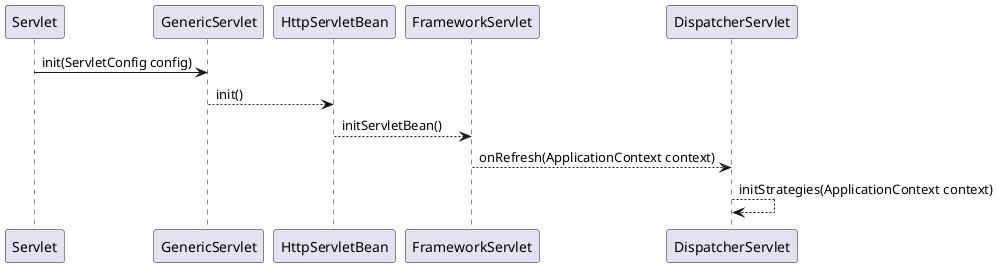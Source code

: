@startuml
Servlet -> GenericServlet: init(ServletConfig config)
GenericServlet --> HttpServletBean: init()
HttpServletBean --> FrameworkServlet: initServletBean()
FrameworkServlet --> DispatcherServlet: onRefresh(ApplicationContext context)
DispatcherServlet --> DispatcherServlet: initStrategies(ApplicationContext context)

@enduml
